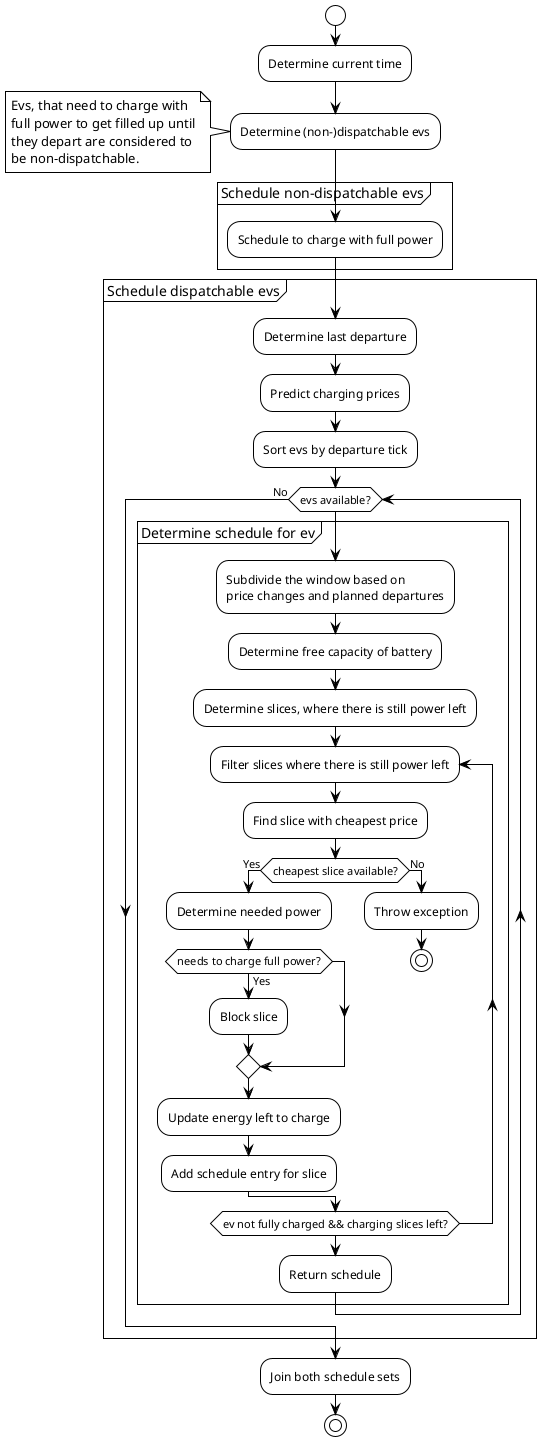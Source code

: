 @startuml
'https://plantuml.com/activity-diagram-beta
!theme plain

start

:Determine current time;
:Determine (non-)dispatchable evs;
note left:Evs, that need to charge with\nfull power to get filled up until\nthey depart are considered to\nbe non-dispatchable.

partition "Schedule non-dispatchable evs" {
    :Schedule to charge with full power;
}

partition "Schedule dispatchable evs" {
    :Determine last departure;
    :Predict charging prices;
    :Sort evs by departure tick;
    while (evs available?)
        partition "Determine schedule for ev" {
            :Subdivide the window based on\nprice changes and planned departures;
            :Determine free capacity of battery;
            :Determine slices, where there is still power left;
            repeat :Filter slices where there is still power left;
            :Find slice with cheapest price;
            if (cheapest slice available?) then (Yes)
                :Determine needed power;
                if(needs to charge full power?) then (Yes)
                    :Block slice;
                endif
                :Update energy left to charge;
                :Add schedule entry for slice;
            else (No)
                :Throw exception;
                stop
            endif
            repeat while (ev not fully charged && charging slices left?)
            :Return schedule;
        }
    endwhile (No)
}

:Join both schedule sets;

stop

@enduml
